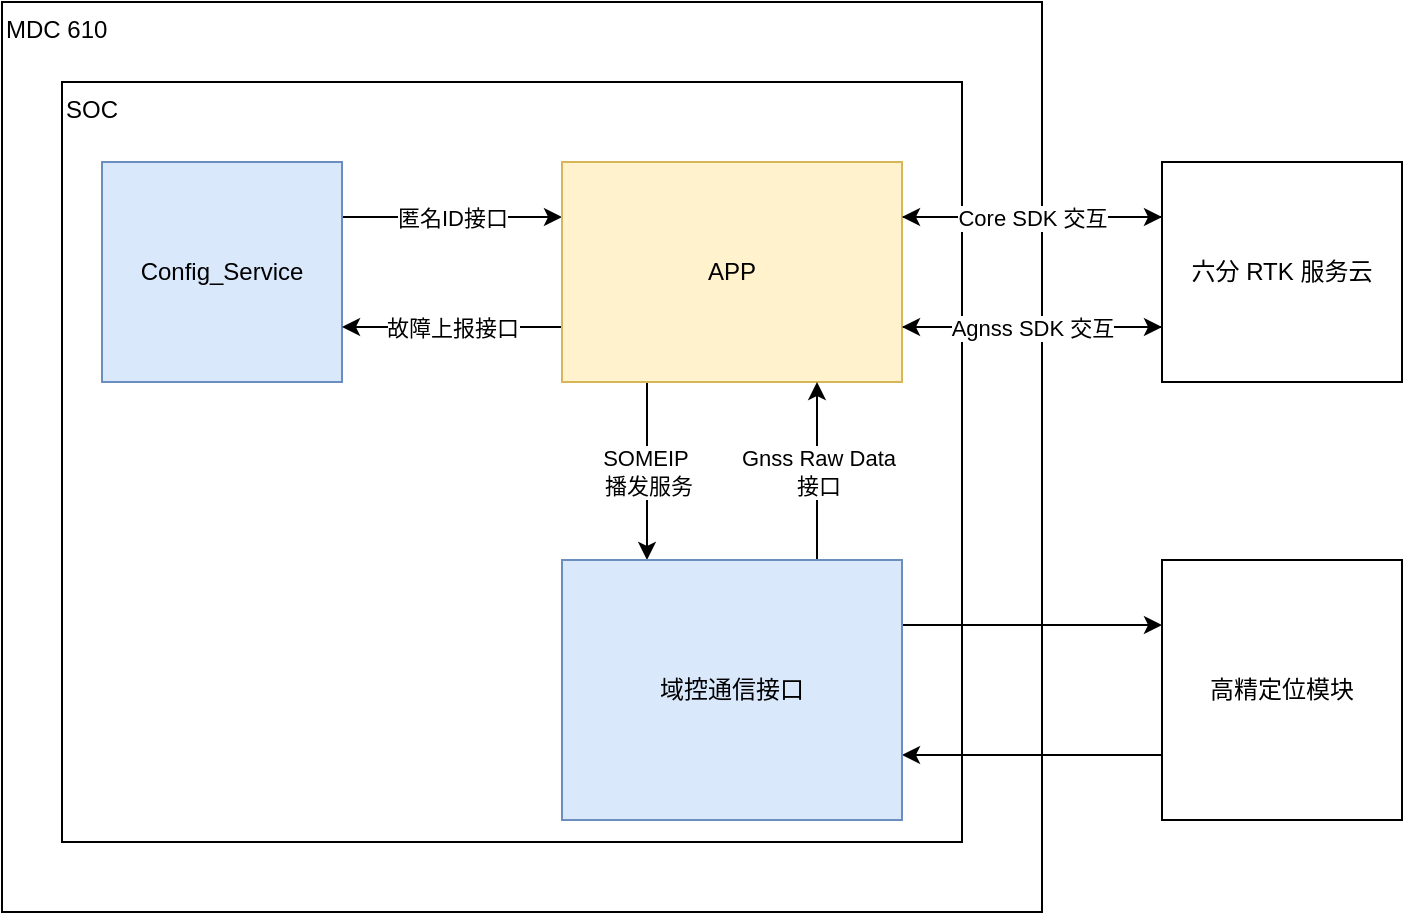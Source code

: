<mxfile version="17.2.5" type="github">
  <diagram id="yVeXle2LPUaicNYPNFlM" name="Page-1">
    <mxGraphModel dx="1289" dy="705" grid="1" gridSize="10" guides="1" tooltips="1" connect="1" arrows="1" fold="1" page="1" pageScale="1" pageWidth="827" pageHeight="1169" math="0" shadow="0">
      <root>
        <mxCell id="0" />
        <mxCell id="1" parent="0" />
        <mxCell id="rQUu4i_vPEp-lecvEWJC-1" value="&lt;div style=&quot;&quot;&gt;&lt;span&gt;MDC 610&lt;/span&gt;&lt;/div&gt;" style="rounded=0;whiteSpace=wrap;html=1;align=left;verticalAlign=top;" vertex="1" parent="1">
          <mxGeometry x="64" y="220" width="520" height="455" as="geometry" />
        </mxCell>
        <mxCell id="rQUu4i_vPEp-lecvEWJC-2" value="SOC" style="rounded=0;whiteSpace=wrap;html=1;align=left;verticalAlign=top;" vertex="1" parent="1">
          <mxGeometry x="94" y="260" width="450" height="380" as="geometry" />
        </mxCell>
        <mxCell id="rQUu4i_vPEp-lecvEWJC-26" value="匿名ID接口" style="edgeStyle=orthogonalEdgeStyle;rounded=0;orthogonalLoop=1;jettySize=auto;html=1;exitX=1;exitY=0.25;exitDx=0;exitDy=0;entryX=0;entryY=0.25;entryDx=0;entryDy=0;" edge="1" parent="1" source="rQUu4i_vPEp-lecvEWJC-3" target="rQUu4i_vPEp-lecvEWJC-6">
          <mxGeometry relative="1" as="geometry" />
        </mxCell>
        <mxCell id="rQUu4i_vPEp-lecvEWJC-3" value="Config_Service" style="rounded=0;whiteSpace=wrap;html=1;fillColor=#dae8fc;strokeColor=#6c8ebf;" vertex="1" parent="1">
          <mxGeometry x="114" y="300" width="120" height="110" as="geometry" />
        </mxCell>
        <mxCell id="rQUu4i_vPEp-lecvEWJC-27" value="故障上报接口" style="edgeStyle=orthogonalEdgeStyle;rounded=0;orthogonalLoop=1;jettySize=auto;html=1;entryX=1;entryY=0.75;entryDx=0;entryDy=0;exitX=0;exitY=0.75;exitDx=0;exitDy=0;" edge="1" parent="1" source="rQUu4i_vPEp-lecvEWJC-6" target="rQUu4i_vPEp-lecvEWJC-3">
          <mxGeometry relative="1" as="geometry" />
        </mxCell>
        <mxCell id="rQUu4i_vPEp-lecvEWJC-34" value="SOMEIP&amp;nbsp;&lt;br&gt;播发服务" style="edgeStyle=orthogonalEdgeStyle;rounded=0;orthogonalLoop=1;jettySize=auto;html=1;exitX=0.25;exitY=1;exitDx=0;exitDy=0;entryX=0.25;entryY=0;entryDx=0;entryDy=0;" edge="1" parent="1" source="rQUu4i_vPEp-lecvEWJC-6" target="rQUu4i_vPEp-lecvEWJC-28">
          <mxGeometry relative="1" as="geometry" />
        </mxCell>
        <mxCell id="rQUu4i_vPEp-lecvEWJC-39" style="edgeStyle=orthogonalEdgeStyle;rounded=0;orthogonalLoop=1;jettySize=auto;html=1;exitX=1;exitY=0.25;exitDx=0;exitDy=0;entryX=0;entryY=0.25;entryDx=0;entryDy=0;" edge="1" parent="1" source="rQUu4i_vPEp-lecvEWJC-6" target="rQUu4i_vPEp-lecvEWJC-37">
          <mxGeometry relative="1" as="geometry" />
        </mxCell>
        <mxCell id="rQUu4i_vPEp-lecvEWJC-41" style="edgeStyle=orthogonalEdgeStyle;rounded=0;orthogonalLoop=1;jettySize=auto;html=1;exitX=1;exitY=0.75;exitDx=0;exitDy=0;entryX=0;entryY=0.75;entryDx=0;entryDy=0;" edge="1" parent="1" source="rQUu4i_vPEp-lecvEWJC-6" target="rQUu4i_vPEp-lecvEWJC-37">
          <mxGeometry relative="1" as="geometry" />
        </mxCell>
        <mxCell id="rQUu4i_vPEp-lecvEWJC-6" value="APP" style="rounded=0;whiteSpace=wrap;html=1;align=center;verticalAlign=middle;fillColor=#fff2cc;strokeColor=#d6b656;" vertex="1" parent="1">
          <mxGeometry x="344" y="300" width="170" height="110" as="geometry" />
        </mxCell>
        <mxCell id="rQUu4i_vPEp-lecvEWJC-33" style="edgeStyle=orthogonalEdgeStyle;rounded=0;orthogonalLoop=1;jettySize=auto;html=1;exitX=0;exitY=0.75;exitDx=0;exitDy=0;entryX=1;entryY=0.75;entryDx=0;entryDy=0;" edge="1" parent="1" source="rQUu4i_vPEp-lecvEWJC-25" target="rQUu4i_vPEp-lecvEWJC-28">
          <mxGeometry relative="1" as="geometry" />
        </mxCell>
        <mxCell id="rQUu4i_vPEp-lecvEWJC-25" value="高精定位模块" style="rounded=0;whiteSpace=wrap;html=1;align=center;verticalAlign=middle;" vertex="1" parent="1">
          <mxGeometry x="644" y="499" width="120" height="130" as="geometry" />
        </mxCell>
        <mxCell id="rQUu4i_vPEp-lecvEWJC-32" style="edgeStyle=orthogonalEdgeStyle;rounded=0;orthogonalLoop=1;jettySize=auto;html=1;exitX=1;exitY=0.25;exitDx=0;exitDy=0;entryX=0;entryY=0.25;entryDx=0;entryDy=0;" edge="1" parent="1" source="rQUu4i_vPEp-lecvEWJC-28" target="rQUu4i_vPEp-lecvEWJC-25">
          <mxGeometry relative="1" as="geometry" />
        </mxCell>
        <mxCell id="rQUu4i_vPEp-lecvEWJC-36" value="Gnss Raw Data&lt;br&gt;接口" style="edgeStyle=orthogonalEdgeStyle;rounded=0;orthogonalLoop=1;jettySize=auto;html=1;exitX=0.75;exitY=0;exitDx=0;exitDy=0;entryX=0.75;entryY=1;entryDx=0;entryDy=0;" edge="1" parent="1" source="rQUu4i_vPEp-lecvEWJC-28" target="rQUu4i_vPEp-lecvEWJC-6">
          <mxGeometry relative="1" as="geometry" />
        </mxCell>
        <mxCell id="rQUu4i_vPEp-lecvEWJC-28" value="域控通信接口" style="rounded=0;whiteSpace=wrap;html=1;fillColor=#dae8fc;strokeColor=#6c8ebf;" vertex="1" parent="1">
          <mxGeometry x="344" y="499" width="170" height="130" as="geometry" />
        </mxCell>
        <mxCell id="rQUu4i_vPEp-lecvEWJC-40" value="Core SDK 交互" style="edgeStyle=orthogonalEdgeStyle;rounded=0;orthogonalLoop=1;jettySize=auto;html=1;exitX=0;exitY=0.25;exitDx=0;exitDy=0;entryX=1;entryY=0.25;entryDx=0;entryDy=0;" edge="1" parent="1" source="rQUu4i_vPEp-lecvEWJC-37" target="rQUu4i_vPEp-lecvEWJC-6">
          <mxGeometry relative="1" as="geometry" />
        </mxCell>
        <mxCell id="rQUu4i_vPEp-lecvEWJC-42" value="Agnss SDK 交互" style="edgeStyle=orthogonalEdgeStyle;rounded=0;orthogonalLoop=1;jettySize=auto;html=1;exitX=0;exitY=0.75;exitDx=0;exitDy=0;entryX=1;entryY=0.75;entryDx=0;entryDy=0;" edge="1" parent="1" source="rQUu4i_vPEp-lecvEWJC-37" target="rQUu4i_vPEp-lecvEWJC-6">
          <mxGeometry relative="1" as="geometry" />
        </mxCell>
        <mxCell id="rQUu4i_vPEp-lecvEWJC-37" value="六分 RTK 服务云" style="rounded=0;whiteSpace=wrap;html=1;align=center;verticalAlign=middle;" vertex="1" parent="1">
          <mxGeometry x="644" y="300" width="120" height="110" as="geometry" />
        </mxCell>
      </root>
    </mxGraphModel>
  </diagram>
</mxfile>
